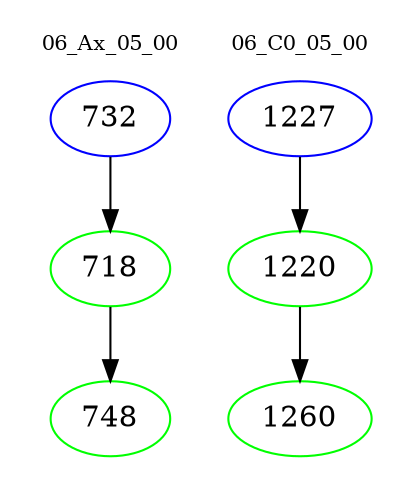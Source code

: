 digraph{
subgraph cluster_0 {
color = white
label = "06_Ax_05_00";
fontsize=10;
T0_732 [label="732", color="blue"]
T0_732 -> T0_718 [color="black"]
T0_718 [label="718", color="green"]
T0_718 -> T0_748 [color="black"]
T0_748 [label="748", color="green"]
}
subgraph cluster_1 {
color = white
label = "06_C0_05_00";
fontsize=10;
T1_1227 [label="1227", color="blue"]
T1_1227 -> T1_1220 [color="black"]
T1_1220 [label="1220", color="green"]
T1_1220 -> T1_1260 [color="black"]
T1_1260 [label="1260", color="green"]
}
}
